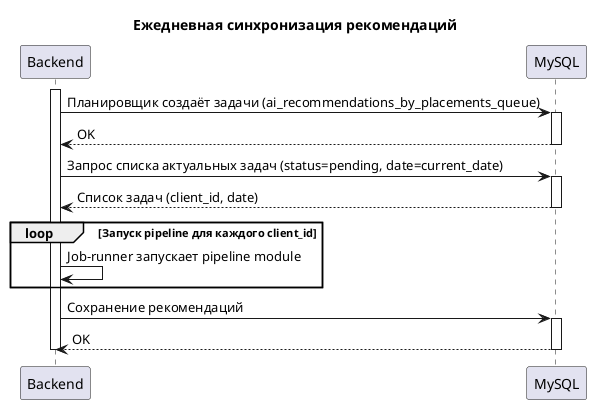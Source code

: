 @startuml
title Ежедневная синхронизация рекомендаций

participant Backend as back
participant MySQL as db

activate back
back -> db: Планировщик создаёт задачи (ai_recommendations_by_placements_queue)
activate db
db --> back: OK
deactivate db

back -> db: Запрос списка актуальных задач (status=pending, date=current_date)
activate db
db --> back: Список задач (client_id, date)
deactivate db

loop Запуск pipeline для каждого client_id
  back -> back: Job-runner запускает pipeline module
end

back -> db: Сохранение рекомендаций
activate db
db --> back: OK
deactivate db
deactivate back

@enduml
